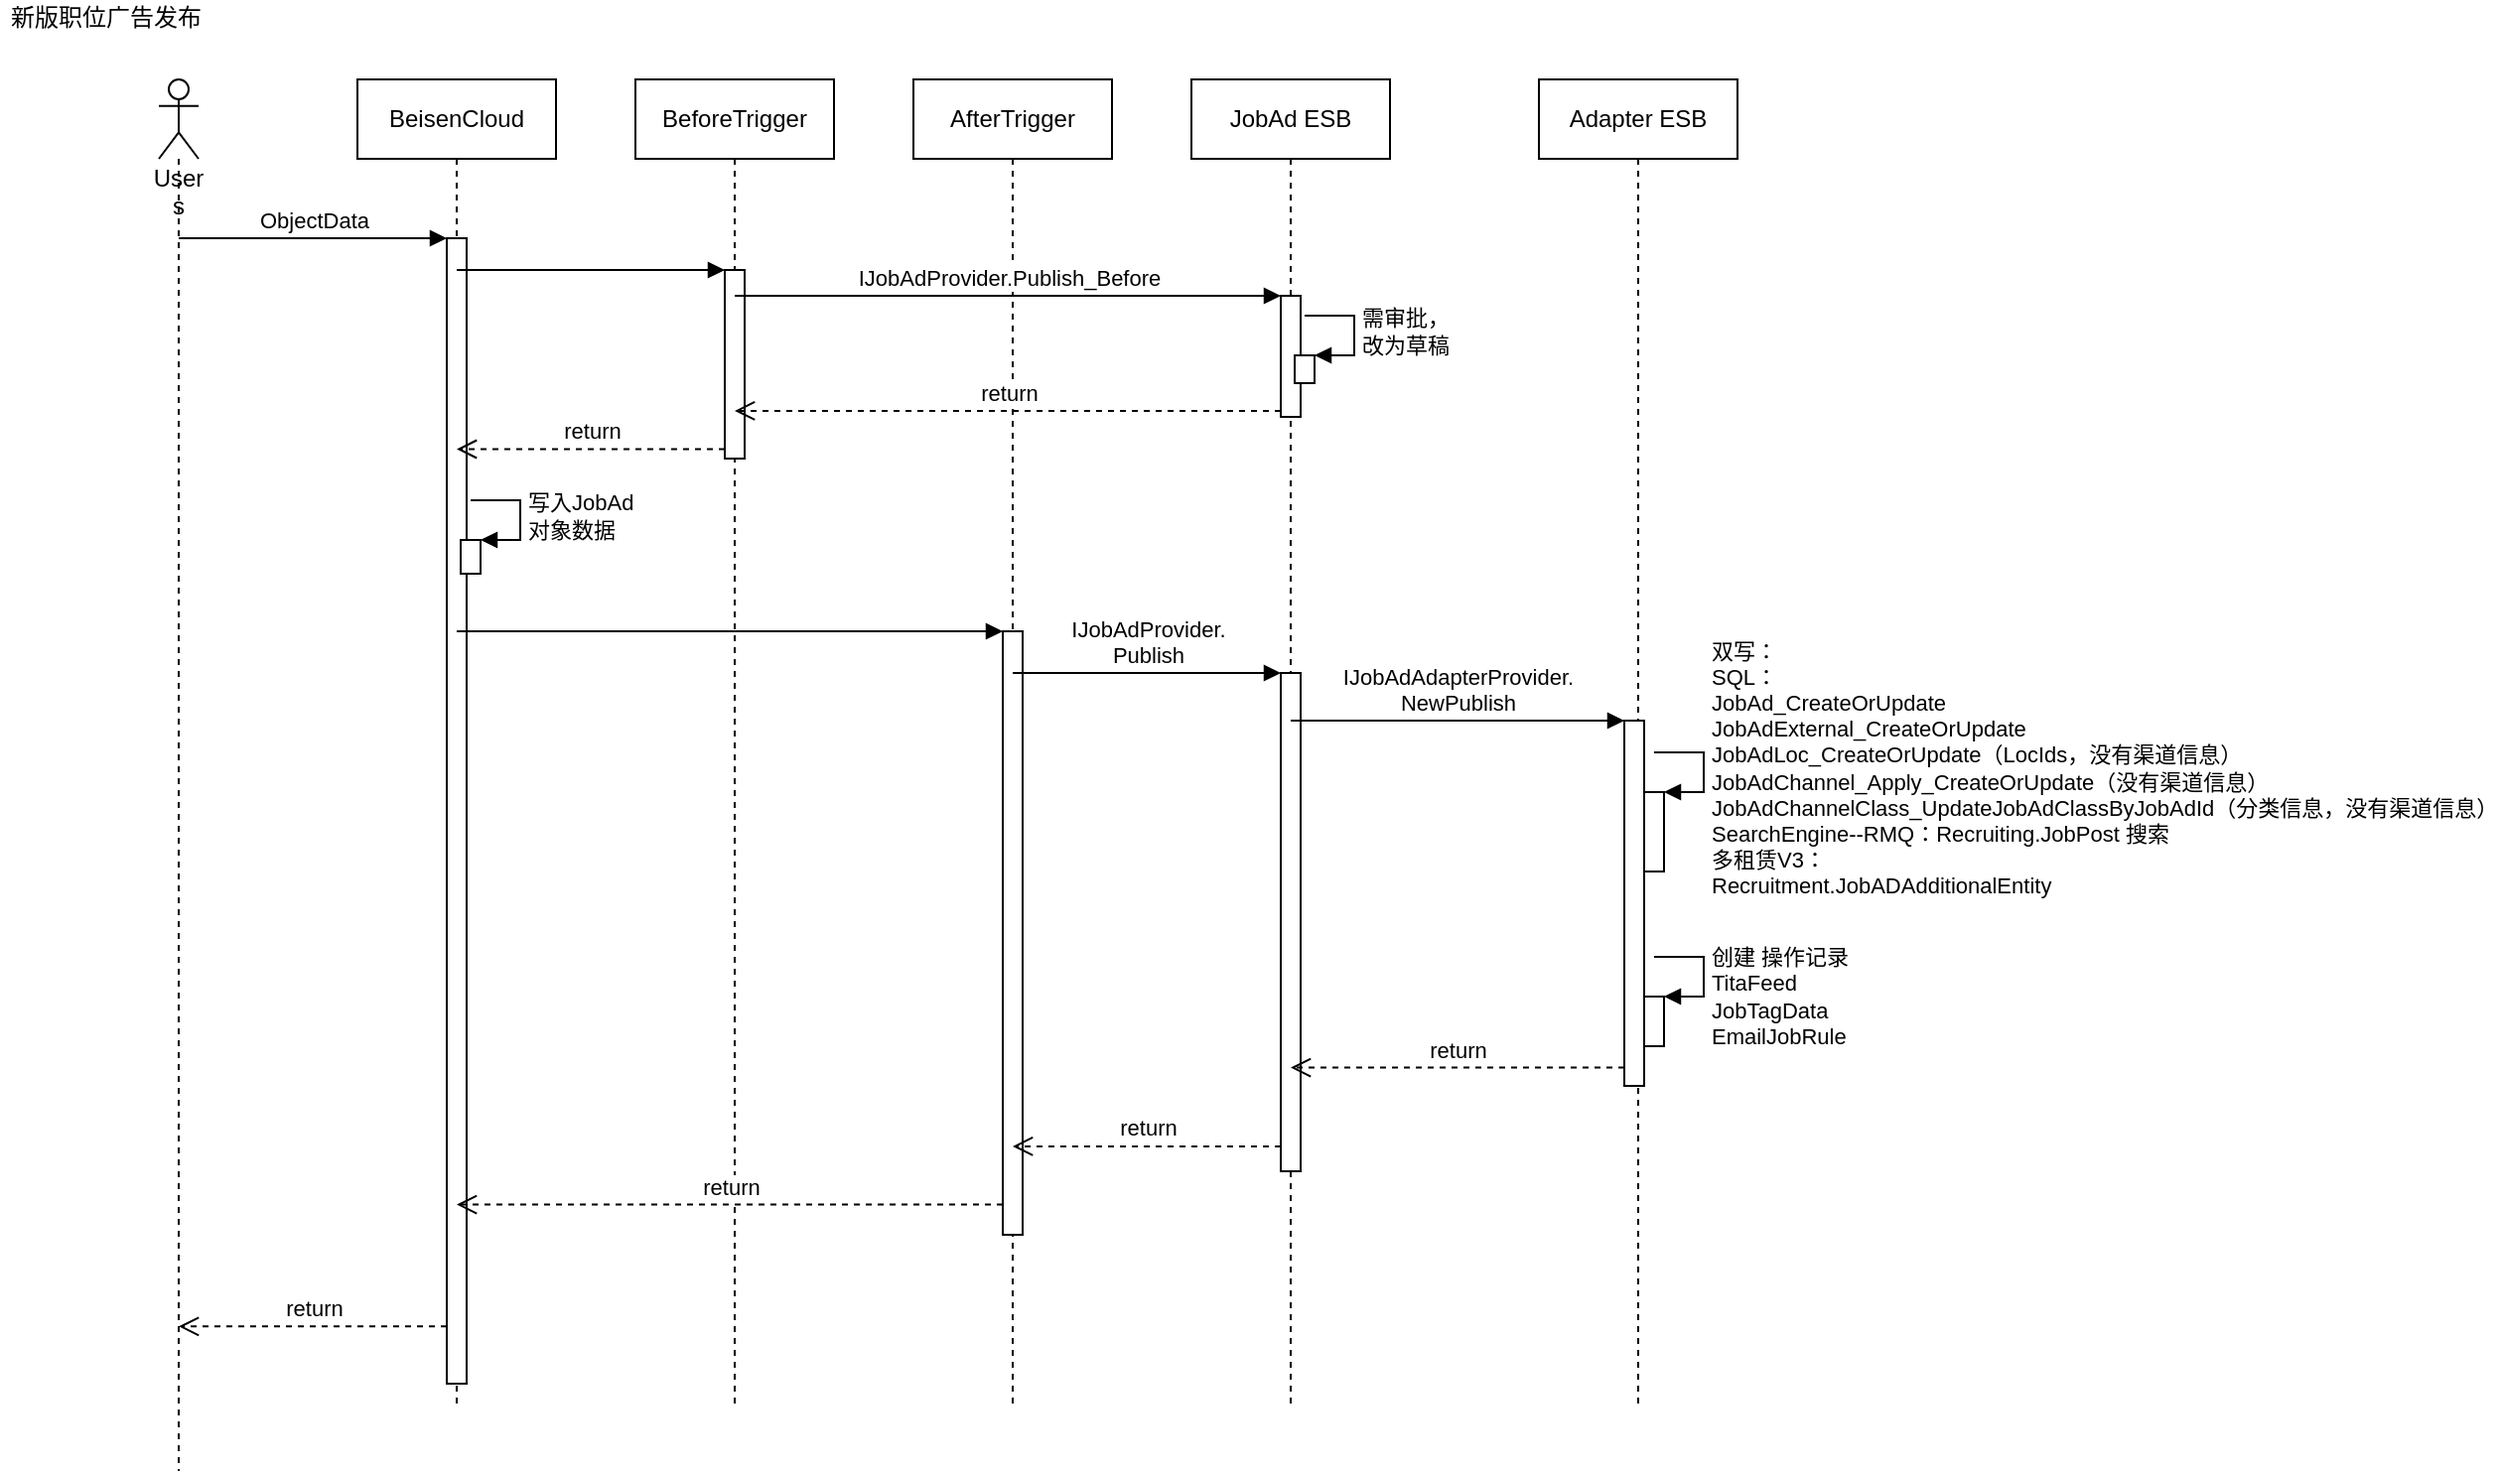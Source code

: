 <mxfile version="14.2.7" type="github">
  <diagram id="dJ71zBX1iKau7Kkw3Q4T" name="Page-1">
    <mxGraphModel dx="1422" dy="839" grid="0" gridSize="10" guides="1" tooltips="1" connect="1" arrows="1" fold="1" page="1" pageScale="1" pageWidth="2339" pageHeight="3300" math="0" shadow="0">
      <root>
        <mxCell id="0" />
        <mxCell id="1" parent="0" />
        <mxCell id="HcCG96OIo7KXhbLCu2V7-1" value="BeisenCloud" style="shape=umlLifeline;perimeter=lifelinePerimeter;whiteSpace=wrap;html=1;container=1;collapsible=0;recursiveResize=0;outlineConnect=0;" parent="1" vertex="1">
          <mxGeometry x="200" y="70" width="100" height="670" as="geometry" />
        </mxCell>
        <mxCell id="r_-kAhgJVvPjxMnhOgyb-1" value="" style="html=1;points=[];perimeter=orthogonalPerimeter;" vertex="1" parent="HcCG96OIo7KXhbLCu2V7-1">
          <mxGeometry x="45" y="80" width="10" height="577" as="geometry" />
        </mxCell>
        <mxCell id="r_-kAhgJVvPjxMnhOgyb-12" value="" style="html=1;points=[];perimeter=orthogonalPerimeter;" vertex="1" parent="HcCG96OIo7KXhbLCu2V7-1">
          <mxGeometry x="52" y="232" width="10" height="17" as="geometry" />
        </mxCell>
        <mxCell id="r_-kAhgJVvPjxMnhOgyb-13" value="写入JobAd&lt;br&gt;对象数据" style="edgeStyle=orthogonalEdgeStyle;html=1;align=left;spacingLeft=2;endArrow=block;rounded=0;entryX=1;entryY=0;" edge="1" target="r_-kAhgJVvPjxMnhOgyb-12" parent="HcCG96OIo7KXhbLCu2V7-1">
          <mxGeometry relative="1" as="geometry">
            <mxPoint x="57" y="212" as="sourcePoint" />
            <Array as="points">
              <mxPoint x="82" y="212" />
            </Array>
          </mxGeometry>
        </mxCell>
        <mxCell id="HcCG96OIo7KXhbLCu2V7-2" value="BeforeTrigger" style="shape=umlLifeline;perimeter=lifelinePerimeter;whiteSpace=wrap;html=1;container=1;collapsible=0;recursiveResize=0;outlineConnect=0;" parent="1" vertex="1">
          <mxGeometry x="340" y="70" width="100" height="670" as="geometry" />
        </mxCell>
        <mxCell id="r_-kAhgJVvPjxMnhOgyb-4" value="" style="html=1;points=[];perimeter=orthogonalPerimeter;" vertex="1" parent="HcCG96OIo7KXhbLCu2V7-2">
          <mxGeometry x="45" y="96" width="10" height="95" as="geometry" />
        </mxCell>
        <mxCell id="HcCG96OIo7KXhbLCu2V7-3" value="AfterTrigger" style="shape=umlLifeline;perimeter=lifelinePerimeter;whiteSpace=wrap;html=1;container=1;collapsible=0;recursiveResize=0;outlineConnect=0;" parent="1" vertex="1">
          <mxGeometry x="480" y="70" width="100" height="670" as="geometry" />
        </mxCell>
        <mxCell id="r_-kAhgJVvPjxMnhOgyb-15" value="" style="html=1;points=[];perimeter=orthogonalPerimeter;" vertex="1" parent="HcCG96OIo7KXhbLCu2V7-3">
          <mxGeometry x="45" y="278" width="10" height="304" as="geometry" />
        </mxCell>
        <mxCell id="HcCG96OIo7KXhbLCu2V7-4" value="JobAd ESB" style="shape=umlLifeline;perimeter=lifelinePerimeter;whiteSpace=wrap;html=1;container=1;collapsible=0;recursiveResize=0;outlineConnect=0;" parent="1" vertex="1">
          <mxGeometry x="620" y="70" width="100" height="670" as="geometry" />
        </mxCell>
        <mxCell id="r_-kAhgJVvPjxMnhOgyb-7" value="" style="html=1;points=[];perimeter=orthogonalPerimeter;" vertex="1" parent="HcCG96OIo7KXhbLCu2V7-4">
          <mxGeometry x="45" y="109" width="10" height="61" as="geometry" />
        </mxCell>
        <mxCell id="r_-kAhgJVvPjxMnhOgyb-10" value="" style="html=1;points=[];perimeter=orthogonalPerimeter;" vertex="1" parent="HcCG96OIo7KXhbLCu2V7-4">
          <mxGeometry x="52" y="139" width="10" height="14" as="geometry" />
        </mxCell>
        <mxCell id="r_-kAhgJVvPjxMnhOgyb-11" value="需审批，&lt;br&gt;改为草稿" style="edgeStyle=orthogonalEdgeStyle;html=1;align=left;spacingLeft=2;endArrow=block;rounded=0;entryX=1;entryY=0;" edge="1" target="r_-kAhgJVvPjxMnhOgyb-10" parent="HcCG96OIo7KXhbLCu2V7-4">
          <mxGeometry relative="1" as="geometry">
            <mxPoint x="57" y="119" as="sourcePoint" />
            <Array as="points">
              <mxPoint x="82" y="119" />
            </Array>
          </mxGeometry>
        </mxCell>
        <mxCell id="r_-kAhgJVvPjxMnhOgyb-18" value="" style="html=1;points=[];perimeter=orthogonalPerimeter;" vertex="1" parent="HcCG96OIo7KXhbLCu2V7-4">
          <mxGeometry x="45" y="299" width="10" height="251" as="geometry" />
        </mxCell>
        <mxCell id="HcCG96OIo7KXhbLCu2V7-5" value="Adapter ESB" style="shape=umlLifeline;perimeter=lifelinePerimeter;whiteSpace=wrap;html=1;container=1;collapsible=0;recursiveResize=0;outlineConnect=0;" parent="1" vertex="1">
          <mxGeometry x="795" y="70" width="100" height="670" as="geometry" />
        </mxCell>
        <mxCell id="r_-kAhgJVvPjxMnhOgyb-21" value="" style="html=1;points=[];perimeter=orthogonalPerimeter;" vertex="1" parent="HcCG96OIo7KXhbLCu2V7-5">
          <mxGeometry x="43" y="323" width="10" height="184" as="geometry" />
        </mxCell>
        <mxCell id="r_-kAhgJVvPjxMnhOgyb-24" value="" style="html=1;points=[];perimeter=orthogonalPerimeter;" vertex="1" parent="HcCG96OIo7KXhbLCu2V7-5">
          <mxGeometry x="53" y="359" width="10" height="40" as="geometry" />
        </mxCell>
        <mxCell id="r_-kAhgJVvPjxMnhOgyb-25" value="双写：&lt;br&gt;SQL：&lt;br&gt;JobAd_CreateOrUpdate&lt;br&gt;&lt;span style=&quot;font-size: 11px&quot;&gt;JobAdExternal_CreateOrUpdate&lt;/span&gt;&lt;br&gt;&lt;span style=&quot;font-size: 11px&quot;&gt;JobAdLoc_CreateOrUpdate（LocIds，没有渠道信息）&lt;/span&gt;&lt;br&gt;&lt;span style=&quot;font-size: 11px&quot;&gt;JobAdChannel_Apply_CreateOrUpdate&lt;/span&gt;（没有渠道信息）&lt;br&gt;&lt;span style=&quot;font-size: 11px&quot;&gt;JobAdChannelClass_UpdateJobAdClassByJobAdId（分类信息，没有渠道信息）&lt;br&gt;&lt;/span&gt;SearchEngine--RMQ：Recruiting.JobPost 搜索&lt;br&gt;多租赁V3：&lt;br&gt;&lt;span style=&quot;font-size: 11px&quot;&gt;Recruitment.JobADAdditionalEntity&lt;/span&gt;" style="edgeStyle=orthogonalEdgeStyle;html=1;align=left;spacingLeft=2;endArrow=block;rounded=0;entryX=1;entryY=0;" edge="1" target="r_-kAhgJVvPjxMnhOgyb-24" parent="HcCG96OIo7KXhbLCu2V7-5">
          <mxGeometry relative="1" as="geometry">
            <mxPoint x="58" y="339" as="sourcePoint" />
            <Array as="points">
              <mxPoint x="83" y="339" />
            </Array>
          </mxGeometry>
        </mxCell>
        <mxCell id="r_-kAhgJVvPjxMnhOgyb-26" value="" style="html=1;points=[];perimeter=orthogonalPerimeter;" vertex="1" parent="HcCG96OIo7KXhbLCu2V7-5">
          <mxGeometry x="53" y="462" width="10" height="25" as="geometry" />
        </mxCell>
        <mxCell id="r_-kAhgJVvPjxMnhOgyb-27" value="创建 操作记录&lt;br&gt;TitaFeed&lt;br&gt;JobTagData&lt;br&gt;EmailJobRule" style="edgeStyle=orthogonalEdgeStyle;html=1;align=left;spacingLeft=2;endArrow=block;rounded=0;entryX=1;entryY=0;" edge="1" target="r_-kAhgJVvPjxMnhOgyb-26" parent="HcCG96OIo7KXhbLCu2V7-5">
          <mxGeometry x="0.385" relative="1" as="geometry">
            <mxPoint x="58" y="442" as="sourcePoint" />
            <Array as="points">
              <mxPoint x="83" y="442" />
            </Array>
            <mxPoint as="offset" />
          </mxGeometry>
        </mxCell>
        <mxCell id="HcCG96OIo7KXhbLCu2V7-6" value="User&lt;br&gt;s" style="shape=umlLifeline;participant=umlActor;perimeter=lifelinePerimeter;whiteSpace=wrap;html=1;container=1;collapsible=0;recursiveResize=0;verticalAlign=top;spacingTop=36;outlineConnect=0;" parent="1" vertex="1">
          <mxGeometry x="100" y="70" width="20" height="701" as="geometry" />
        </mxCell>
        <mxCell id="r_-kAhgJVvPjxMnhOgyb-3" value="return" style="html=1;verticalAlign=bottom;endArrow=open;dashed=1;endSize=8;exitX=0;exitY=0.95;" edge="1" source="r_-kAhgJVvPjxMnhOgyb-1" parent="1" target="HcCG96OIo7KXhbLCu2V7-6">
          <mxGeometry relative="1" as="geometry">
            <mxPoint x="175" y="226" as="targetPoint" />
          </mxGeometry>
        </mxCell>
        <mxCell id="r_-kAhgJVvPjxMnhOgyb-2" value="ObjectData" style="html=1;verticalAlign=bottom;endArrow=block;entryX=0;entryY=0;" edge="1" target="r_-kAhgJVvPjxMnhOgyb-1" parent="1" source="HcCG96OIo7KXhbLCu2V7-6">
          <mxGeometry relative="1" as="geometry">
            <mxPoint x="175" y="150" as="sourcePoint" />
          </mxGeometry>
        </mxCell>
        <mxCell id="r_-kAhgJVvPjxMnhOgyb-5" value="" style="html=1;verticalAlign=bottom;endArrow=block;entryX=0;entryY=0;" edge="1" target="r_-kAhgJVvPjxMnhOgyb-4" parent="1" source="HcCG96OIo7KXhbLCu2V7-1">
          <mxGeometry relative="1" as="geometry">
            <mxPoint x="315" y="166" as="sourcePoint" />
          </mxGeometry>
        </mxCell>
        <mxCell id="r_-kAhgJVvPjxMnhOgyb-6" value="return" style="html=1;verticalAlign=bottom;endArrow=open;dashed=1;endSize=8;exitX=0;exitY=0.95;" edge="1" source="r_-kAhgJVvPjxMnhOgyb-4" parent="1" target="HcCG96OIo7KXhbLCu2V7-1">
          <mxGeometry relative="1" as="geometry">
            <mxPoint x="315" y="242" as="targetPoint" />
          </mxGeometry>
        </mxCell>
        <mxCell id="r_-kAhgJVvPjxMnhOgyb-8" value="IJobAdProvider.Publish_Before" style="html=1;verticalAlign=bottom;endArrow=block;entryX=0;entryY=0;" edge="1" target="r_-kAhgJVvPjxMnhOgyb-7" parent="1" source="HcCG96OIo7KXhbLCu2V7-2">
          <mxGeometry relative="1" as="geometry">
            <mxPoint x="595" y="179" as="sourcePoint" />
          </mxGeometry>
        </mxCell>
        <mxCell id="r_-kAhgJVvPjxMnhOgyb-9" value="return" style="html=1;verticalAlign=bottom;endArrow=open;dashed=1;endSize=8;exitX=0;exitY=0.95;" edge="1" source="r_-kAhgJVvPjxMnhOgyb-7" parent="1" target="HcCG96OIo7KXhbLCu2V7-2">
          <mxGeometry relative="1" as="geometry">
            <mxPoint x="595" y="255" as="targetPoint" />
          </mxGeometry>
        </mxCell>
        <mxCell id="r_-kAhgJVvPjxMnhOgyb-14" value="新版职位广告发布" style="text;html=1;align=center;verticalAlign=middle;resizable=0;points=[];autosize=1;" vertex="1" parent="1">
          <mxGeometry x="20" y="30" width="106" height="18" as="geometry" />
        </mxCell>
        <mxCell id="r_-kAhgJVvPjxMnhOgyb-16" value="" style="html=1;verticalAlign=bottom;endArrow=block;entryX=0;entryY=0;" edge="1" target="r_-kAhgJVvPjxMnhOgyb-15" parent="1" source="HcCG96OIo7KXhbLCu2V7-1">
          <mxGeometry relative="1" as="geometry">
            <mxPoint x="455" y="348" as="sourcePoint" />
          </mxGeometry>
        </mxCell>
        <mxCell id="r_-kAhgJVvPjxMnhOgyb-17" value="return" style="html=1;verticalAlign=bottom;endArrow=open;dashed=1;endSize=8;exitX=0;exitY=0.95;" edge="1" source="r_-kAhgJVvPjxMnhOgyb-15" parent="1" target="HcCG96OIo7KXhbLCu2V7-1">
          <mxGeometry relative="1" as="geometry">
            <mxPoint x="455" y="424" as="targetPoint" />
          </mxGeometry>
        </mxCell>
        <mxCell id="r_-kAhgJVvPjxMnhOgyb-20" value="return" style="html=1;verticalAlign=bottom;endArrow=open;dashed=1;endSize=8;exitX=0;exitY=0.95;" edge="1" source="r_-kAhgJVvPjxMnhOgyb-18" parent="1" target="HcCG96OIo7KXhbLCu2V7-3">
          <mxGeometry relative="1" as="geometry">
            <mxPoint x="595" y="445" as="targetPoint" />
          </mxGeometry>
        </mxCell>
        <mxCell id="r_-kAhgJVvPjxMnhOgyb-19" value="IJobAdProvider.&lt;br&gt;Publish" style="html=1;verticalAlign=bottom;endArrow=block;entryX=0;entryY=0;" edge="1" target="r_-kAhgJVvPjxMnhOgyb-18" parent="1" source="HcCG96OIo7KXhbLCu2V7-3">
          <mxGeometry relative="1" as="geometry">
            <mxPoint x="595" y="369" as="sourcePoint" />
          </mxGeometry>
        </mxCell>
        <mxCell id="r_-kAhgJVvPjxMnhOgyb-23" value="return" style="html=1;verticalAlign=bottom;endArrow=open;dashed=1;endSize=8;exitX=0;exitY=0.95;" edge="1" source="r_-kAhgJVvPjxMnhOgyb-21" parent="1" target="HcCG96OIo7KXhbLCu2V7-4">
          <mxGeometry relative="1" as="geometry">
            <mxPoint x="733" y="469" as="targetPoint" />
          </mxGeometry>
        </mxCell>
        <mxCell id="r_-kAhgJVvPjxMnhOgyb-22" value="IJobAdAdapterProvider.&lt;br&gt;NewPublish" style="html=1;verticalAlign=bottom;endArrow=block;entryX=0;entryY=0;" edge="1" target="r_-kAhgJVvPjxMnhOgyb-21" parent="1" source="HcCG96OIo7KXhbLCu2V7-4">
          <mxGeometry relative="1" as="geometry">
            <mxPoint x="733" y="393" as="sourcePoint" />
          </mxGeometry>
        </mxCell>
      </root>
    </mxGraphModel>
  </diagram>
</mxfile>
